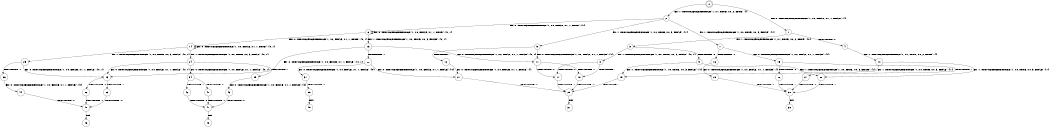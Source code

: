 digraph BCG {
size = "7, 10.5";
center = TRUE;
node [shape = circle];
0 [peripheries = 2];
0 -> 1 [label = "EX !0 !ATOMIC_EXCH_BRANCH (1, +0, FALSE, +1, 1, FALSE) !{}"];
0 -> 2 [label = "EX !1 !ATOMIC_EXCH_BRANCH (1, +1, TRUE, +0, 2, TRUE) !{}"];
1 -> 3 [label = "EX !1 !ATOMIC_EXCH_BRANCH (1, +1, TRUE, +0, 2, TRUE) !{0}"];
1 -> 4 [label = "TERMINATE !0"];
2 -> 5 [label = "EX !1 !ATOMIC_EXCH_BRANCH (1, +0, TRUE, +0, 3, FALSE) !{1}"];
2 -> 6 [label = "EX !0 !ATOMIC_EXCH_BRANCH (1, +0, FALSE, +1, 1, TRUE) !{1}"];
2 -> 7 [label = "EX !1 !ATOMIC_EXCH_BRANCH (1, +0, TRUE, +0, 3, FALSE) !{1}"];
3 -> 8 [label = "EX !1 !ATOMIC_EXCH_BRANCH (1, +0, TRUE, +0, 3, FALSE) !{0, 1}"];
3 -> 9 [label = "TERMINATE !0"];
4 -> 10 [label = "EX !1 !ATOMIC_EXCH_BRANCH (1, +1, TRUE, +0, 2, TRUE) !{}"];
5 -> 11 [label = "EX !0 !ATOMIC_EXCH_BRANCH (1, +0, FALSE, +1, 1, FALSE) !{1}"];
5 -> 12 [label = "TERMINATE !1"];
6 -> 6 [label = "EX !0 !ATOMIC_EXCH_BRANCH (1, +0, FALSE, +1, 1, TRUE) !{0, 1}"];
6 -> 13 [label = "EX !1 !ATOMIC_EXCH_BRANCH (1, +0, TRUE, +0, 3, FALSE) !{0, 1}"];
6 -> 14 [label = "EX !0 !ATOMIC_EXCH_BRANCH (1, +0, FALSE, +1, 1, TRUE) !{0, 1}"];
7 -> 15 [label = "EX !0 !ATOMIC_EXCH_BRANCH (1, +0, FALSE, +1, 1, FALSE) !{1}"];
7 -> 16 [label = "TERMINATE !1"];
8 -> 17 [label = "TERMINATE !0"];
8 -> 18 [label = "TERMINATE !1"];
9 -> 19 [label = "EX !1 !ATOMIC_EXCH_BRANCH (1, +0, TRUE, +0, 3, FALSE) !{1}"];
9 -> 20 [label = "EX !1 !ATOMIC_EXCH_BRANCH (1, +0, TRUE, +0, 3, FALSE) !{1}"];
10 -> 19 [label = "EX !1 !ATOMIC_EXCH_BRANCH (1, +0, TRUE, +0, 3, FALSE) !{1}"];
10 -> 20 [label = "EX !1 !ATOMIC_EXCH_BRANCH (1, +0, TRUE, +0, 3, FALSE) !{1}"];
11 -> 17 [label = "TERMINATE !0"];
11 -> 18 [label = "TERMINATE !1"];
12 -> 21 [label = "EX !0 !ATOMIC_EXCH_BRANCH (1, +0, FALSE, +1, 1, FALSE) !{}"];
13 -> 11 [label = "EX !0 !ATOMIC_EXCH_BRANCH (1, +0, FALSE, +1, 1, FALSE) !{0, 1}"];
13 -> 22 [label = "TERMINATE !1"];
13 -> 23 [label = "EX !0 !ATOMIC_EXCH_BRANCH (1, +0, FALSE, +1, 1, FALSE) !{0, 1}"];
14 -> 24 [label = "EX !1 !ATOMIC_EXCH_BRANCH (1, +0, TRUE, +0, 3, FALSE) !{0, 1}"];
14 -> 14 [label = "EX !0 !ATOMIC_EXCH_BRANCH (1, +0, FALSE, +1, 1, TRUE) !{0, 1}"];
14 -> 25 [label = "EX !1 !ATOMIC_EXCH_BRANCH (1, +0, TRUE, +0, 3, FALSE) !{0, 1}"];
15 -> 26 [label = "TERMINATE !0"];
15 -> 27 [label = "TERMINATE !1"];
16 -> 28 [label = "EX !0 !ATOMIC_EXCH_BRANCH (1, +0, FALSE, +1, 1, FALSE) !{}"];
17 -> 29 [label = "TERMINATE !1"];
18 -> 29 [label = "TERMINATE !0"];
19 -> 29 [label = "TERMINATE !1"];
20 -> 30 [label = "TERMINATE !1"];
21 -> 29 [label = "TERMINATE !0"];
22 -> 21 [label = "EX !0 !ATOMIC_EXCH_BRANCH (1, +0, FALSE, +1, 1, FALSE) !{0}"];
22 -> 31 [label = "EX !0 !ATOMIC_EXCH_BRANCH (1, +0, FALSE, +1, 1, FALSE) !{0}"];
23 -> 32 [label = "TERMINATE !0"];
23 -> 33 [label = "TERMINATE !1"];
24 -> 34 [label = "EX !0 !ATOMIC_EXCH_BRANCH (1, +0, FALSE, +1, 1, FALSE) !{0, 1}"];
24 -> 35 [label = "TERMINATE !1"];
24 -> 23 [label = "EX !0 !ATOMIC_EXCH_BRANCH (1, +0, FALSE, +1, 1, FALSE) !{0, 1}"];
25 -> 23 [label = "EX !0 !ATOMIC_EXCH_BRANCH (1, +0, FALSE, +1, 1, FALSE) !{0, 1}"];
25 -> 36 [label = "TERMINATE !1"];
26 -> 30 [label = "TERMINATE !1"];
27 -> 30 [label = "TERMINATE !0"];
28 -> 30 [label = "TERMINATE !0"];
29 -> 37 [label = "exit"];
30 -> 38 [label = "exit"];
31 -> 39 [label = "TERMINATE !0"];
32 -> 40 [label = "TERMINATE !1"];
33 -> 40 [label = "TERMINATE !0"];
34 -> 41 [label = "TERMINATE !0"];
34 -> 42 [label = "TERMINATE !1"];
35 -> 43 [label = "EX !0 !ATOMIC_EXCH_BRANCH (1, +0, FALSE, +1, 1, FALSE) !{0}"];
36 -> 44 [label = "EX !0 !ATOMIC_EXCH_BRANCH (1, +0, FALSE, +1, 1, FALSE) !{0}"];
39 -> 45 [label = "exit"];
40 -> 46 [label = "exit"];
41 -> 47 [label = "TERMINATE !1"];
42 -> 47 [label = "TERMINATE !0"];
43 -> 47 [label = "TERMINATE !0"];
44 -> 40 [label = "TERMINATE !0"];
47 -> 48 [label = "exit"];
}
